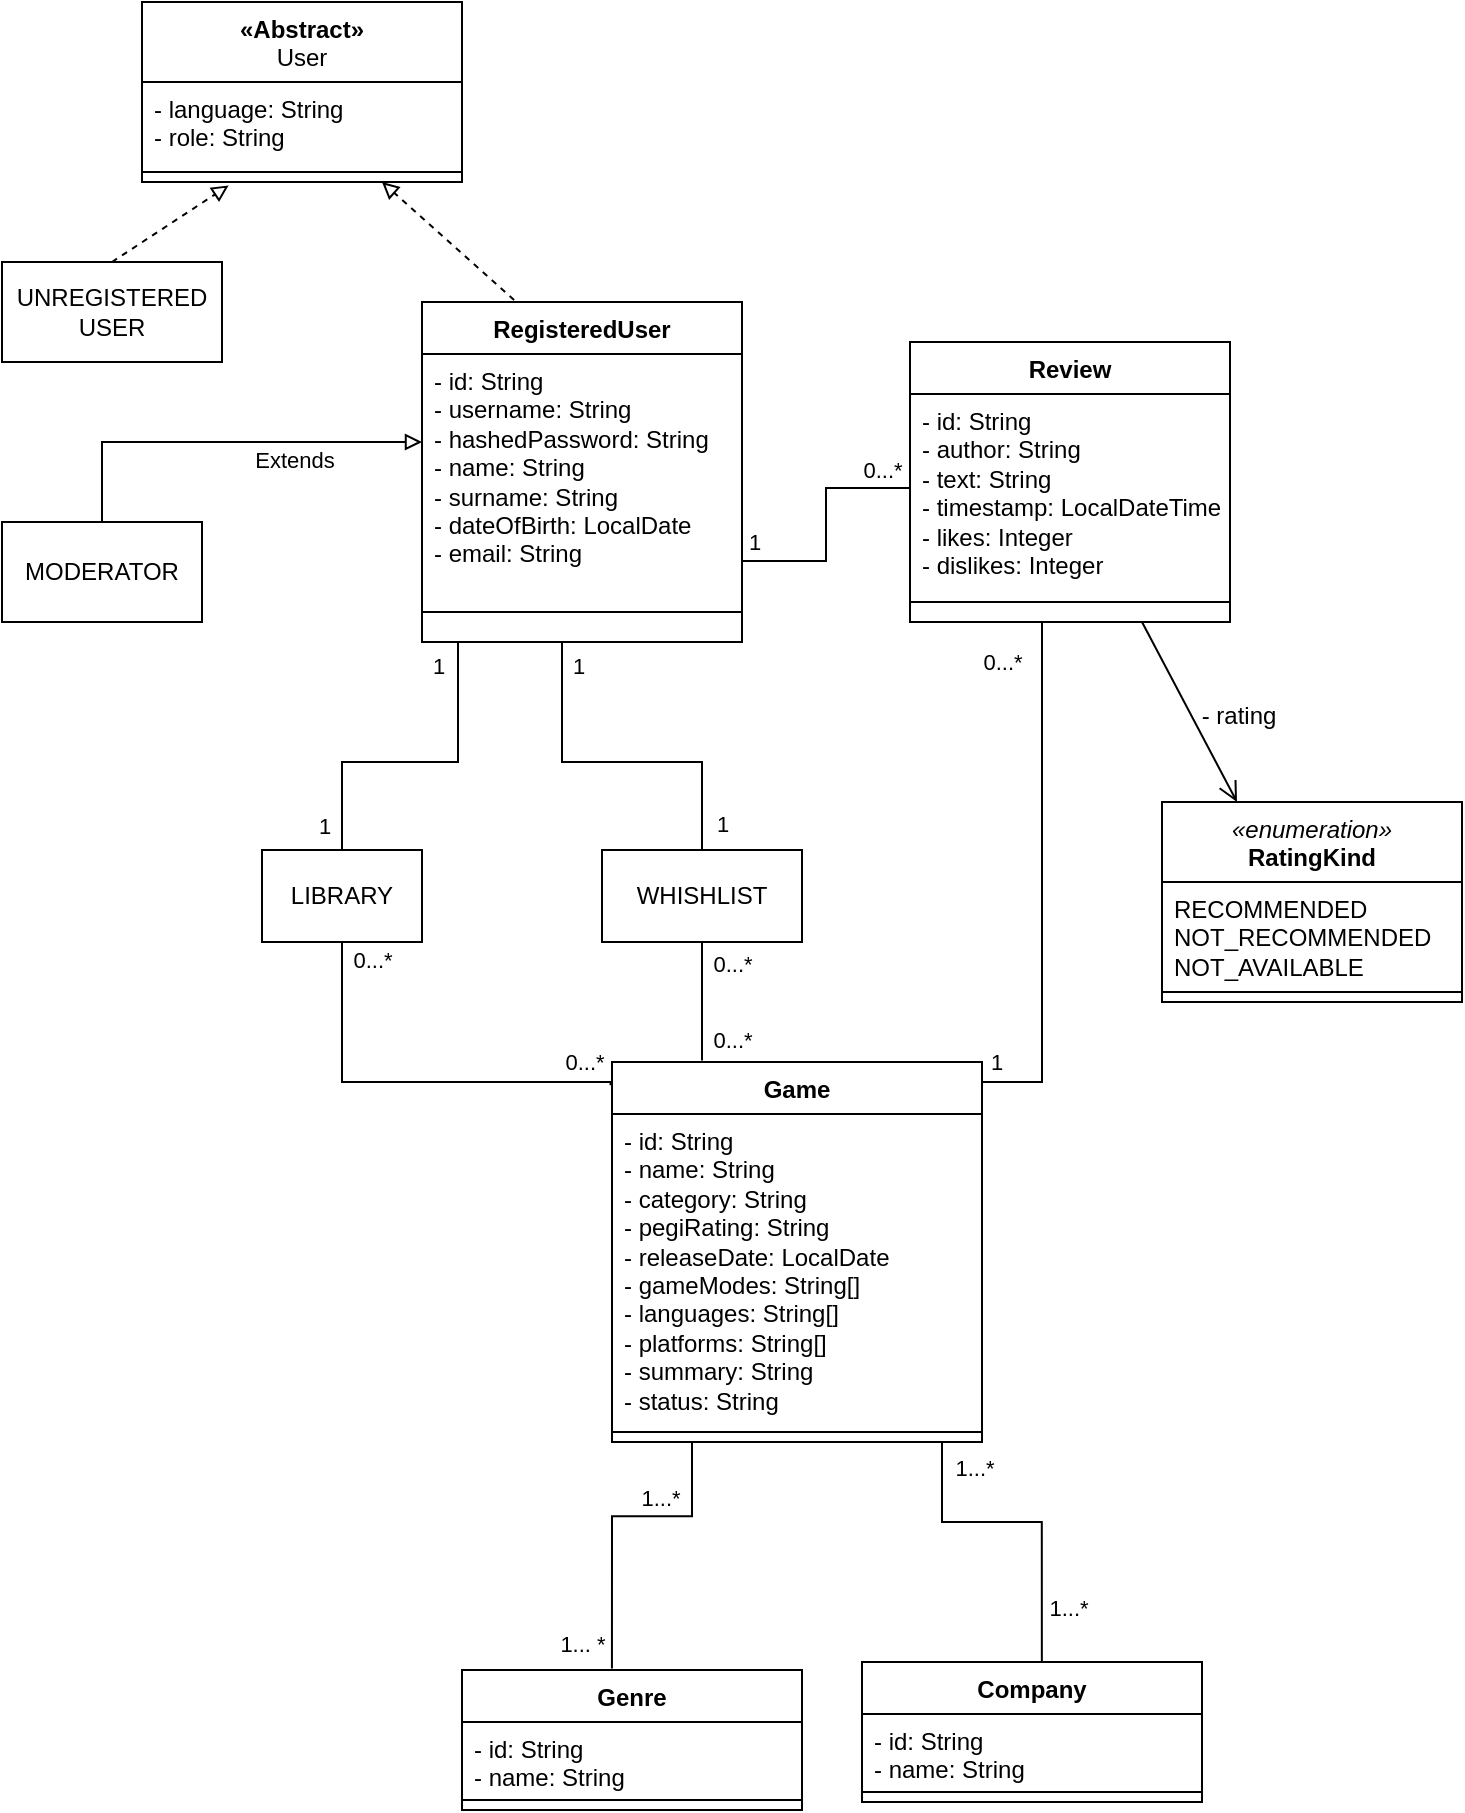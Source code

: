 <mxfile version="23.0.1" type="device">
  <diagram id="C5RBs43oDa-KdzZeNtuy" name="Page-1">
    <mxGraphModel dx="1195" dy="694" grid="1" gridSize="10" guides="1" tooltips="1" connect="1" arrows="1" fold="1" page="1" pageScale="1" pageWidth="827" pageHeight="1169" math="0" shadow="0">
      <root>
        <mxCell id="WIyWlLk6GJQsqaUBKTNV-0" />
        <mxCell id="WIyWlLk6GJQsqaUBKTNV-1" parent="WIyWlLk6GJQsqaUBKTNV-0" />
        <mxCell id="_b6vlirzOlypI_W9VNAc-5" value="" style="endArrow=block;html=1;rounded=0;endFill=0;exitX=0.5;exitY=0;exitDx=0;exitDy=0;" parent="WIyWlLk6GJQsqaUBKTNV-1" source="_b6vlirzOlypI_W9VNAc-6" edge="1">
          <mxGeometry width="50" height="50" relative="1" as="geometry">
            <mxPoint x="165" y="160" as="sourcePoint" />
            <mxPoint x="260" y="240" as="targetPoint" />
            <Array as="points">
              <mxPoint x="100" y="240" />
            </Array>
          </mxGeometry>
        </mxCell>
        <mxCell id="_FhBFSvctw9t6wLe1P69-0" value="Extends" style="edgeLabel;html=1;align=center;verticalAlign=middle;resizable=0;points=[];fontSize=11;rotation=0;" parent="_b6vlirzOlypI_W9VNAc-5" vertex="1" connectable="0">
          <mxGeometry x="0.258" y="1" relative="1" as="geometry">
            <mxPoint x="10" y="10" as="offset" />
          </mxGeometry>
        </mxCell>
        <mxCell id="_b6vlirzOlypI_W9VNAc-6" value="MODERATOR" style="rounded=0;whiteSpace=wrap;html=1;" parent="WIyWlLk6GJQsqaUBKTNV-1" vertex="1">
          <mxGeometry x="50" y="280" width="100" height="50" as="geometry" />
        </mxCell>
        <mxCell id="_b6vlirzOlypI_W9VNAc-7" value="" style="endArrow=block;html=1;rounded=0;endFill=0;dashed=1;exitX=0.5;exitY=0;exitDx=0;exitDy=0;entryX=0.271;entryY=1.169;entryDx=0;entryDy=0;entryPerimeter=0;" parent="WIyWlLk6GJQsqaUBKTNV-1" source="_b6vlirzOlypI_W9VNAc-8" target="_FhBFSvctw9t6wLe1P69-41" edge="1">
          <mxGeometry width="50" height="50" relative="1" as="geometry">
            <mxPoint x="285" y="170" as="sourcePoint" />
            <mxPoint x="187" y="110" as="targetPoint" />
          </mxGeometry>
        </mxCell>
        <mxCell id="_b6vlirzOlypI_W9VNAc-8" value="UNREGISTERED&lt;br&gt;USER" style="rounded=0;whiteSpace=wrap;html=1;" parent="WIyWlLk6GJQsqaUBKTNV-1" vertex="1">
          <mxGeometry x="50" y="150" width="110" height="50" as="geometry" />
        </mxCell>
        <mxCell id="_b6vlirzOlypI_W9VNAc-9" value="" style="endArrow=block;html=1;rounded=0;endFill=0;dashed=1;exitX=0.5;exitY=0;exitDx=0;exitDy=0;entryX=0.75;entryY=1;entryDx=0;entryDy=0;" parent="WIyWlLk6GJQsqaUBKTNV-1" target="_FhBFSvctw9t6wLe1P69-39" edge="1">
          <mxGeometry width="50" height="50" relative="1" as="geometry">
            <mxPoint x="315" y="177" as="sourcePoint" />
            <mxPoint x="212" y="110" as="targetPoint" />
          </mxGeometry>
        </mxCell>
        <mxCell id="_b6vlirzOlypI_W9VNAc-22" style="edgeStyle=orthogonalEdgeStyle;rounded=0;orthogonalLoop=1;jettySize=auto;html=1;entryX=0.5;entryY=0;entryDx=0;entryDy=0;endArrow=none;endFill=0;" parent="WIyWlLk6GJQsqaUBKTNV-1" target="_b6vlirzOlypI_W9VNAc-12" edge="1">
          <mxGeometry relative="1" as="geometry">
            <Array as="points">
              <mxPoint x="278" y="400" />
              <mxPoint x="220" y="400" />
            </Array>
            <mxPoint x="278" y="340" as="sourcePoint" />
          </mxGeometry>
        </mxCell>
        <mxCell id="_b6vlirzOlypI_W9VNAc-40" value="1" style="edgeLabel;html=1;align=center;verticalAlign=middle;resizable=0;points=[];" parent="_b6vlirzOlypI_W9VNAc-22" vertex="1" connectable="0">
          <mxGeometry x="-0.827" y="-4" relative="1" as="geometry">
            <mxPoint x="-6" y="-2" as="offset" />
          </mxGeometry>
        </mxCell>
        <mxCell id="_b6vlirzOlypI_W9VNAc-41" value="1" style="edgeLabel;html=1;align=center;verticalAlign=middle;resizable=0;points=[];" parent="_b6vlirzOlypI_W9VNAc-22" vertex="1" connectable="0">
          <mxGeometry x="0.849" y="4" relative="1" as="geometry">
            <mxPoint x="-13" as="offset" />
          </mxGeometry>
        </mxCell>
        <mxCell id="_b6vlirzOlypI_W9VNAc-25" style="edgeStyle=orthogonalEdgeStyle;rounded=0;orthogonalLoop=1;jettySize=auto;html=1;endArrow=none;endFill=0;exitX=1.002;exitY=0.908;exitDx=0;exitDy=0;exitPerimeter=0;" parent="WIyWlLk6GJQsqaUBKTNV-1" source="_FhBFSvctw9t6wLe1P69-43" target="_FhBFSvctw9t6wLe1P69-4" edge="1">
          <mxGeometry relative="1" as="geometry">
            <Array as="points" />
            <mxPoint x="360" y="321.83" as="sourcePoint" />
            <mxPoint x="500" y="300" as="targetPoint" />
          </mxGeometry>
        </mxCell>
        <mxCell id="_b6vlirzOlypI_W9VNAc-29" value="1" style="edgeLabel;html=1;align=center;verticalAlign=middle;resizable=0;points=[];" parent="_b6vlirzOlypI_W9VNAc-25" vertex="1" connectable="0">
          <mxGeometry x="-0.951" y="1" relative="1" as="geometry">
            <mxPoint x="2" y="-9" as="offset" />
          </mxGeometry>
        </mxCell>
        <mxCell id="_b6vlirzOlypI_W9VNAc-30" value="0...*" style="edgeLabel;html=1;align=center;verticalAlign=middle;resizable=0;points=[];" parent="_b6vlirzOlypI_W9VNAc-25" vertex="1" connectable="0">
          <mxGeometry x="0.93" relative="1" as="geometry">
            <mxPoint x="-10" y="-9" as="offset" />
          </mxGeometry>
        </mxCell>
        <mxCell id="_b6vlirzOlypI_W9VNAc-24" style="edgeStyle=orthogonalEdgeStyle;rounded=0;orthogonalLoop=1;jettySize=auto;html=1;exitX=-0.004;exitY=0.061;exitDx=0;exitDy=0;entryX=0.5;entryY=1;entryDx=0;entryDy=0;endArrow=none;endFill=0;exitPerimeter=0;" parent="WIyWlLk6GJQsqaUBKTNV-1" source="_FhBFSvctw9t6wLe1P69-21" target="_b6vlirzOlypI_W9VNAc-12" edge="1">
          <mxGeometry relative="1" as="geometry">
            <mxPoint x="340" y="561.14" as="sourcePoint" />
            <Array as="points">
              <mxPoint x="220" y="560" />
            </Array>
          </mxGeometry>
        </mxCell>
        <mxCell id="_b6vlirzOlypI_W9VNAc-44" value="0...*" style="edgeLabel;html=1;align=center;verticalAlign=middle;resizable=0;points=[];" parent="_b6vlirzOlypI_W9VNAc-24" vertex="1" connectable="0">
          <mxGeometry x="-0.905" y="1" relative="1" as="geometry">
            <mxPoint x="-5" y="-11" as="offset" />
          </mxGeometry>
        </mxCell>
        <mxCell id="_b6vlirzOlypI_W9VNAc-45" value="0...*" style="edgeLabel;html=1;align=center;verticalAlign=middle;resizable=0;points=[];" parent="_b6vlirzOlypI_W9VNAc-24" vertex="1" connectable="0">
          <mxGeometry x="0.951" y="1" relative="1" as="geometry">
            <mxPoint x="16" y="4" as="offset" />
          </mxGeometry>
        </mxCell>
        <mxCell id="_b6vlirzOlypI_W9VNAc-12" value="LIBRARY" style="rounded=0;whiteSpace=wrap;html=1;" parent="WIyWlLk6GJQsqaUBKTNV-1" vertex="1">
          <mxGeometry x="180" y="444" width="80" height="46" as="geometry" />
        </mxCell>
        <mxCell id="_b6vlirzOlypI_W9VNAc-23" style="edgeStyle=orthogonalEdgeStyle;rounded=0;orthogonalLoop=1;jettySize=auto;html=1;exitX=0.5;exitY=0;exitDx=0;exitDy=0;endArrow=none;endFill=0;" parent="WIyWlLk6GJQsqaUBKTNV-1" source="_b6vlirzOlypI_W9VNAc-15" edge="1">
          <mxGeometry relative="1" as="geometry">
            <Array as="points">
              <mxPoint x="400" y="400" />
              <mxPoint x="330" y="400" />
              <mxPoint x="330" y="347" />
            </Array>
            <mxPoint x="330" y="340" as="targetPoint" />
          </mxGeometry>
        </mxCell>
        <mxCell id="_b6vlirzOlypI_W9VNAc-42" value="1" style="edgeLabel;html=1;align=center;verticalAlign=middle;resizable=0;points=[];" parent="_b6vlirzOlypI_W9VNAc-23" vertex="1" connectable="0">
          <mxGeometry x="0.835" y="-5" relative="1" as="geometry">
            <mxPoint x="3" y="-3" as="offset" />
          </mxGeometry>
        </mxCell>
        <mxCell id="_b6vlirzOlypI_W9VNAc-43" value="1" style="edgeLabel;html=1;align=center;verticalAlign=middle;resizable=0;points=[];" parent="_b6vlirzOlypI_W9VNAc-23" vertex="1" connectable="0">
          <mxGeometry x="-0.853" y="-4" relative="1" as="geometry">
            <mxPoint x="6" as="offset" />
          </mxGeometry>
        </mxCell>
        <mxCell id="_b6vlirzOlypI_W9VNAc-26" style="edgeStyle=orthogonalEdgeStyle;rounded=0;orthogonalLoop=1;jettySize=auto;html=1;exitX=0.5;exitY=1;exitDx=0;exitDy=0;endArrow=none;endFill=0;entryX=0.238;entryY=-0.004;entryDx=0;entryDy=0;entryPerimeter=0;" parent="WIyWlLk6GJQsqaUBKTNV-1" source="_b6vlirzOlypI_W9VNAc-15" target="_FhBFSvctw9t6wLe1P69-21" edge="1">
          <mxGeometry relative="1" as="geometry">
            <mxPoint x="400" y="541.14" as="targetPoint" />
            <Array as="points">
              <mxPoint x="400" y="549" />
            </Array>
          </mxGeometry>
        </mxCell>
        <mxCell id="_b6vlirzOlypI_W9VNAc-46" value="0...*" style="edgeLabel;html=1;align=center;verticalAlign=middle;resizable=0;points=[];" parent="_b6vlirzOlypI_W9VNAc-26" vertex="1" connectable="0">
          <mxGeometry x="-0.625" y="4" relative="1" as="geometry">
            <mxPoint x="11" y="-1" as="offset" />
          </mxGeometry>
        </mxCell>
        <mxCell id="_b6vlirzOlypI_W9VNAc-49" value="0...*" style="edgeLabel;html=1;align=center;verticalAlign=middle;resizable=0;points=[];" parent="_b6vlirzOlypI_W9VNAc-26" vertex="1" connectable="0">
          <mxGeometry x="0.862" relative="1" as="geometry">
            <mxPoint x="15" y="-7" as="offset" />
          </mxGeometry>
        </mxCell>
        <mxCell id="_b6vlirzOlypI_W9VNAc-15" value="WHISHLIST" style="rounded=0;whiteSpace=wrap;html=1;" parent="WIyWlLk6GJQsqaUBKTNV-1" vertex="1">
          <mxGeometry x="350" y="444" width="100" height="46" as="geometry" />
        </mxCell>
        <mxCell id="_b6vlirzOlypI_W9VNAc-27" style="edgeStyle=orthogonalEdgeStyle;rounded=0;orthogonalLoop=1;jettySize=auto;html=1;exitX=1;exitY=0.5;exitDx=0;exitDy=0;endArrow=none;endFill=0;" parent="WIyWlLk6GJQsqaUBKTNV-1" edge="1">
          <mxGeometry relative="1" as="geometry">
            <Array as="points">
              <mxPoint x="460" y="560" />
              <mxPoint x="570" y="560" />
              <mxPoint x="570" y="340" />
            </Array>
            <mxPoint x="460" y="561.14" as="sourcePoint" />
            <mxPoint x="570" y="330" as="targetPoint" />
          </mxGeometry>
        </mxCell>
        <mxCell id="_b6vlirzOlypI_W9VNAc-32" value="0...*" style="edgeLabel;html=1;align=center;verticalAlign=middle;resizable=0;points=[];" parent="_b6vlirzOlypI_W9VNAc-27" vertex="1" connectable="0">
          <mxGeometry x="0.949" y="1" relative="1" as="geometry">
            <mxPoint x="-19" y="11" as="offset" />
          </mxGeometry>
        </mxCell>
        <mxCell id="_b6vlirzOlypI_W9VNAc-33" value="1" style="edgeLabel;html=1;align=center;verticalAlign=middle;resizable=0;points=[];" parent="_b6vlirzOlypI_W9VNAc-27" vertex="1" connectable="0">
          <mxGeometry x="-0.844" y="1" relative="1" as="geometry">
            <mxPoint x="61" y="-9" as="offset" />
          </mxGeometry>
        </mxCell>
        <mxCell id="3kR5O1kmbMvmuhi3yEOR-7" value="Review" style="swimlane;fontStyle=1;align=center;verticalAlign=top;childLayout=stackLayout;horizontal=1;startSize=26;horizontalStack=0;resizeParent=1;resizeParentMax=0;resizeLast=0;collapsible=1;marginBottom=0;whiteSpace=wrap;html=1;fillStyle=auto;" parent="WIyWlLk6GJQsqaUBKTNV-1" vertex="1">
          <mxGeometry x="504" y="190" width="160" height="140" as="geometry" />
        </mxCell>
        <mxCell id="_FhBFSvctw9t6wLe1P69-4" value="- id: String&lt;br&gt;- author: String&lt;br&gt;- text: String&lt;br&gt;- timestamp: LocalDateTime&lt;br&gt;- likes: Integer&lt;br&gt;- dislikes: Integer" style="text;strokeColor=none;fillColor=none;align=left;verticalAlign=top;spacingLeft=4;spacingRight=4;overflow=hidden;rotatable=0;points=[[0,0.5],[1,0.5]];portConstraint=eastwest;whiteSpace=wrap;html=1;" parent="3kR5O1kmbMvmuhi3yEOR-7" vertex="1">
          <mxGeometry y="26" width="160" height="94" as="geometry" />
        </mxCell>
        <mxCell id="3kR5O1kmbMvmuhi3yEOR-9" value="" style="line;strokeWidth=1;fillColor=none;align=left;verticalAlign=middle;spacingTop=-1;spacingLeft=3;spacingRight=3;rotatable=0;labelPosition=right;points=[];portConstraint=eastwest;strokeColor=inherit;" parent="3kR5O1kmbMvmuhi3yEOR-7" vertex="1">
          <mxGeometry y="120" width="160" height="20" as="geometry" />
        </mxCell>
        <mxCell id="_FhBFSvctw9t6wLe1P69-7" value="Company" style="swimlane;fontStyle=1;align=center;verticalAlign=top;childLayout=stackLayout;horizontal=1;startSize=26;horizontalStack=0;resizeParent=1;resizeParentMax=0;resizeLast=0;collapsible=1;marginBottom=0;whiteSpace=wrap;html=1;" parent="WIyWlLk6GJQsqaUBKTNV-1" vertex="1">
          <mxGeometry x="480" y="850" width="170" height="70" as="geometry" />
        </mxCell>
        <mxCell id="_FhBFSvctw9t6wLe1P69-8" value="- id: String&lt;br&gt;- name: String" style="text;strokeColor=none;fillColor=none;align=left;verticalAlign=top;spacingLeft=4;spacingRight=4;overflow=hidden;rotatable=0;points=[[0,0.5],[1,0.5]];portConstraint=eastwest;whiteSpace=wrap;html=1;" parent="_FhBFSvctw9t6wLe1P69-7" vertex="1">
          <mxGeometry y="26" width="170" height="34" as="geometry" />
        </mxCell>
        <mxCell id="_FhBFSvctw9t6wLe1P69-9" value="" style="line;strokeWidth=1;fillColor=none;align=left;verticalAlign=middle;spacingTop=-1;spacingLeft=3;spacingRight=3;rotatable=0;labelPosition=right;points=[];portConstraint=eastwest;strokeColor=inherit;" parent="_FhBFSvctw9t6wLe1P69-7" vertex="1">
          <mxGeometry y="60" width="170" height="10" as="geometry" />
        </mxCell>
        <mxCell id="_FhBFSvctw9t6wLe1P69-10" value="" style="endArrow=none;html=1;rounded=0;exitX=0.441;exitY=-0.01;exitDx=0;exitDy=0;exitPerimeter=0;" parent="WIyWlLk6GJQsqaUBKTNV-1" edge="1" source="_FhBFSvctw9t6wLe1P69-51">
          <mxGeometry width="50" height="50" relative="1" as="geometry">
            <mxPoint x="354.86" y="847.7" as="sourcePoint" />
            <mxPoint x="395" y="740" as="targetPoint" />
            <Array as="points">
              <mxPoint x="355" y="777.14" />
              <mxPoint x="395" y="777.14" />
              <mxPoint x="395" y="767.14" />
            </Array>
          </mxGeometry>
        </mxCell>
        <mxCell id="_FhBFSvctw9t6wLe1P69-11" value="1...*" style="edgeLabel;html=1;align=center;verticalAlign=middle;resizable=0;points=[];" parent="_FhBFSvctw9t6wLe1P69-10" vertex="1" connectable="0">
          <mxGeometry x="0.843" y="2" relative="1" as="geometry">
            <mxPoint x="-14" y="16" as="offset" />
          </mxGeometry>
        </mxCell>
        <mxCell id="_FhBFSvctw9t6wLe1P69-12" value="1... *" style="edgeLabel;html=1;align=center;verticalAlign=middle;resizable=0;points=[];" parent="_FhBFSvctw9t6wLe1P69-10" vertex="1" connectable="0">
          <mxGeometry x="-0.861" y="-2" relative="1" as="geometry">
            <mxPoint x="-17" y="-2" as="offset" />
          </mxGeometry>
        </mxCell>
        <mxCell id="_FhBFSvctw9t6wLe1P69-18" style="edgeStyle=orthogonalEdgeStyle;rounded=0;orthogonalLoop=1;jettySize=auto;html=1;endArrow=none;endFill=0;exitX=0.529;exitY=-0.005;exitDx=0;exitDy=0;exitPerimeter=0;" parent="WIyWlLk6GJQsqaUBKTNV-1" source="_FhBFSvctw9t6wLe1P69-7" edge="1">
          <mxGeometry relative="1" as="geometry">
            <Array as="points">
              <mxPoint x="570" y="780" />
              <mxPoint x="520" y="780" />
            </Array>
            <mxPoint x="570" y="810" as="sourcePoint" />
            <mxPoint x="520" y="740" as="targetPoint" />
          </mxGeometry>
        </mxCell>
        <mxCell id="_FhBFSvctw9t6wLe1P69-19" value="1...*" style="edgeLabel;html=1;align=center;verticalAlign=middle;resizable=0;points=[];" parent="_FhBFSvctw9t6wLe1P69-18" vertex="1" connectable="0">
          <mxGeometry x="0.851" relative="1" as="geometry">
            <mxPoint x="16" y="1" as="offset" />
          </mxGeometry>
        </mxCell>
        <mxCell id="_FhBFSvctw9t6wLe1P69-20" value="1...*" style="edgeLabel;html=1;align=center;verticalAlign=middle;resizable=0;points=[];" parent="_FhBFSvctw9t6wLe1P69-18" vertex="1" connectable="0">
          <mxGeometry x="-0.641" y="-1" relative="1" as="geometry">
            <mxPoint x="12" y="2" as="offset" />
          </mxGeometry>
        </mxCell>
        <mxCell id="_FhBFSvctw9t6wLe1P69-21" value="Game" style="swimlane;fontStyle=1;align=center;verticalAlign=top;childLayout=stackLayout;horizontal=1;startSize=26;horizontalStack=0;resizeParent=1;resizeParentMax=0;resizeLast=0;collapsible=1;marginBottom=0;whiteSpace=wrap;html=1;fillStyle=auto;" parent="WIyWlLk6GJQsqaUBKTNV-1" vertex="1">
          <mxGeometry x="355" y="550" width="185" height="190" as="geometry" />
        </mxCell>
        <mxCell id="_FhBFSvctw9t6wLe1P69-22" value="- id: String&lt;br&gt;- name: String&lt;br&gt;- category: String&lt;br&gt;- pegiRating: String&lt;br&gt;- releaseDate: LocalDate&lt;br&gt;- gameModes: String[]&lt;br&gt;- languages: String[]&lt;br&gt;- platforms: String[]&lt;br&gt;- summary: String&lt;br&gt;- status: String" style="text;strokeColor=none;fillColor=none;align=left;verticalAlign=top;spacingLeft=4;spacingRight=4;overflow=hidden;rotatable=0;points=[[0,0.5],[1,0.5]];portConstraint=eastwest;whiteSpace=wrap;html=1;" parent="_FhBFSvctw9t6wLe1P69-21" vertex="1">
          <mxGeometry y="26" width="185" height="154" as="geometry" />
        </mxCell>
        <mxCell id="_FhBFSvctw9t6wLe1P69-23" value="" style="line;strokeWidth=1;fillColor=none;align=left;verticalAlign=middle;spacingTop=-1;spacingLeft=3;spacingRight=3;rotatable=0;labelPosition=right;points=[];portConstraint=eastwest;strokeColor=inherit;" parent="_FhBFSvctw9t6wLe1P69-21" vertex="1">
          <mxGeometry y="180" width="185" height="10" as="geometry" />
        </mxCell>
        <mxCell id="_FhBFSvctw9t6wLe1P69-28" value="&lt;span style=&quot;font-style: italic; font-weight: normal;&quot;&gt;«enumeration»&lt;/span&gt;&lt;br&gt;RatingKind" style="swimlane;fontStyle=1;align=center;verticalAlign=top;childLayout=stackLayout;horizontal=1;startSize=40;horizontalStack=0;resizeParent=1;resizeParentMax=0;resizeLast=0;collapsible=1;marginBottom=0;whiteSpace=wrap;html=1;fillStyle=auto;" parent="WIyWlLk6GJQsqaUBKTNV-1" vertex="1">
          <mxGeometry x="630" y="420" width="150" height="100" as="geometry" />
        </mxCell>
        <mxCell id="_FhBFSvctw9t6wLe1P69-29" value="RECOMMENDED&lt;br&gt;NOT_RECOMMENDED&lt;br&gt;NOT_AVAILABLE" style="text;strokeColor=none;fillColor=none;align=left;verticalAlign=top;spacingLeft=4;spacingRight=4;overflow=hidden;rotatable=0;points=[[0,0.5],[1,0.5]];portConstraint=eastwest;whiteSpace=wrap;html=1;" parent="_FhBFSvctw9t6wLe1P69-28" vertex="1">
          <mxGeometry y="40" width="150" height="50" as="geometry" />
        </mxCell>
        <mxCell id="_FhBFSvctw9t6wLe1P69-30" value="" style="line;strokeWidth=1;fillColor=none;align=left;verticalAlign=middle;spacingTop=-1;spacingLeft=3;spacingRight=3;rotatable=0;labelPosition=right;points=[];portConstraint=eastwest;strokeColor=inherit;" parent="_FhBFSvctw9t6wLe1P69-28" vertex="1">
          <mxGeometry y="90" width="150" height="10" as="geometry" />
        </mxCell>
        <mxCell id="_FhBFSvctw9t6wLe1P69-32" value="" style="endArrow=open;html=1;rounded=0;fontSize=12;startSize=8;endSize=8;curved=1;entryX=0.25;entryY=0;entryDx=0;entryDy=0;endFill=0;" parent="WIyWlLk6GJQsqaUBKTNV-1" target="_FhBFSvctw9t6wLe1P69-28" edge="1">
          <mxGeometry width="50" height="50" relative="1" as="geometry">
            <mxPoint x="620" y="330" as="sourcePoint" />
            <mxPoint x="690" y="380" as="targetPoint" />
          </mxGeometry>
        </mxCell>
        <mxCell id="_FhBFSvctw9t6wLe1P69-35" value="&lt;font style=&quot;font-size: 12px;&quot;&gt;- rating&lt;/font&gt;" style="edgeLabel;html=1;align=center;verticalAlign=middle;resizable=0;points=[];fontSize=16;labelBackgroundColor=none;" parent="_FhBFSvctw9t6wLe1P69-32" vertex="1" connectable="0">
          <mxGeometry x="0.209" y="-4" relative="1" as="geometry">
            <mxPoint x="23" y="-12" as="offset" />
          </mxGeometry>
        </mxCell>
        <mxCell id="_FhBFSvctw9t6wLe1P69-39" value="«Abstract»&lt;br style=&quot;border-color: var(--border-color); font-weight: 400;&quot;&gt;&lt;span style=&quot;font-weight: 400;&quot;&gt;User&lt;/span&gt;" style="swimlane;fontStyle=1;align=center;verticalAlign=top;childLayout=stackLayout;horizontal=1;startSize=40;horizontalStack=0;resizeParent=1;resizeParentMax=0;resizeLast=0;collapsible=1;marginBottom=0;whiteSpace=wrap;html=1;fillStyle=auto;" parent="WIyWlLk6GJQsqaUBKTNV-1" vertex="1">
          <mxGeometry x="120" y="20" width="160" height="90" as="geometry" />
        </mxCell>
        <mxCell id="_FhBFSvctw9t6wLe1P69-40" value="- language: String&lt;br&gt;- role: String" style="text;strokeColor=none;fillColor=none;align=left;verticalAlign=top;spacingLeft=4;spacingRight=4;overflow=hidden;rotatable=0;points=[[0,0.5],[1,0.5]];portConstraint=eastwest;whiteSpace=wrap;html=1;" parent="_FhBFSvctw9t6wLe1P69-39" vertex="1">
          <mxGeometry y="40" width="160" height="40" as="geometry" />
        </mxCell>
        <mxCell id="_FhBFSvctw9t6wLe1P69-41" value="" style="line;strokeWidth=1;fillColor=none;align=left;verticalAlign=middle;spacingTop=-1;spacingLeft=3;spacingRight=3;rotatable=0;labelPosition=right;points=[];portConstraint=eastwest;strokeColor=inherit;" parent="_FhBFSvctw9t6wLe1P69-39" vertex="1">
          <mxGeometry y="80" width="160" height="10" as="geometry" />
        </mxCell>
        <mxCell id="_FhBFSvctw9t6wLe1P69-42" value="RegisteredUser" style="swimlane;fontStyle=1;align=center;verticalAlign=top;childLayout=stackLayout;horizontal=1;startSize=26;horizontalStack=0;resizeParent=1;resizeParentMax=0;resizeLast=0;collapsible=1;marginBottom=0;whiteSpace=wrap;html=1;fillStyle=auto;" parent="WIyWlLk6GJQsqaUBKTNV-1" vertex="1">
          <mxGeometry x="260" y="170" width="160" height="170" as="geometry" />
        </mxCell>
        <mxCell id="_FhBFSvctw9t6wLe1P69-43" value="- id: String&lt;br&gt;- username: String&lt;br&gt;- hashedPassword: String&lt;br&gt;- name: String&lt;br&gt;- surname: String&lt;br&gt;- dateOfBirth: LocalDate&lt;br&gt;- email: String" style="text;strokeColor=none;fillColor=none;align=left;verticalAlign=top;spacingLeft=4;spacingRight=4;overflow=hidden;rotatable=0;points=[[0,0.5],[1,0.5]];portConstraint=eastwest;whiteSpace=wrap;html=1;" parent="_FhBFSvctw9t6wLe1P69-42" vertex="1">
          <mxGeometry y="26" width="160" height="114" as="geometry" />
        </mxCell>
        <mxCell id="_FhBFSvctw9t6wLe1P69-44" value="" style="line;strokeWidth=1;fillColor=none;align=left;verticalAlign=middle;spacingTop=-1;spacingLeft=3;spacingRight=3;rotatable=0;labelPosition=right;points=[];portConstraint=eastwest;strokeColor=inherit;" parent="_FhBFSvctw9t6wLe1P69-42" vertex="1">
          <mxGeometry y="140" width="160" height="30" as="geometry" />
        </mxCell>
        <mxCell id="_FhBFSvctw9t6wLe1P69-51" value="Genre" style="swimlane;fontStyle=1;align=center;verticalAlign=top;childLayout=stackLayout;horizontal=1;startSize=26;horizontalStack=0;resizeParent=1;resizeParentMax=0;resizeLast=0;collapsible=1;marginBottom=0;whiteSpace=wrap;html=1;" parent="WIyWlLk6GJQsqaUBKTNV-1" vertex="1">
          <mxGeometry x="280" y="854" width="170" height="70" as="geometry" />
        </mxCell>
        <mxCell id="_FhBFSvctw9t6wLe1P69-52" value="- id: String&lt;br&gt;- name: String" style="text;strokeColor=none;fillColor=none;align=left;verticalAlign=top;spacingLeft=4;spacingRight=4;overflow=hidden;rotatable=0;points=[[0,0.5],[1,0.5]];portConstraint=eastwest;whiteSpace=wrap;html=1;" parent="_FhBFSvctw9t6wLe1P69-51" vertex="1">
          <mxGeometry y="26" width="170" height="34" as="geometry" />
        </mxCell>
        <mxCell id="_FhBFSvctw9t6wLe1P69-53" value="" style="line;strokeWidth=1;fillColor=none;align=left;verticalAlign=middle;spacingTop=-1;spacingLeft=3;spacingRight=3;rotatable=0;labelPosition=right;points=[];portConstraint=eastwest;strokeColor=inherit;" parent="_FhBFSvctw9t6wLe1P69-51" vertex="1">
          <mxGeometry y="60" width="170" height="10" as="geometry" />
        </mxCell>
      </root>
    </mxGraphModel>
  </diagram>
</mxfile>
